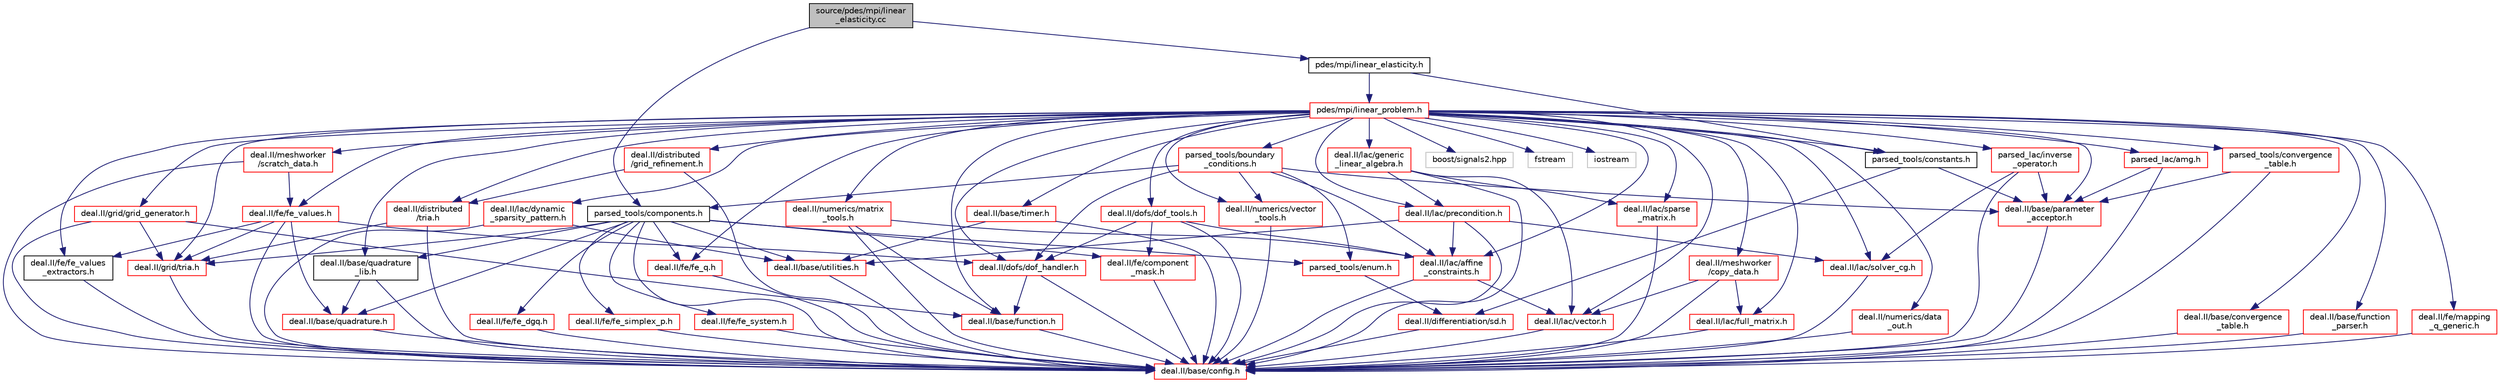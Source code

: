 digraph "source/pdes/mpi/linear_elasticity.cc"
{
 // LATEX_PDF_SIZE
  bgcolor="transparent";
  edge [fontname="Helvetica",fontsize="10",labelfontname="Helvetica",labelfontsize="10"];
  node [fontname="Helvetica",fontsize="10",shape=record];
  Node1 [label="source/pdes/mpi/linear\l_elasticity.cc",height=0.2,width=0.4,color="black", fillcolor="grey75", style="filled", fontcolor="black",tooltip=" "];
  Node1 -> Node2 [color="midnightblue",fontsize="10",style="solid",fontname="Helvetica"];
  Node2 [label="pdes/mpi/linear_elasticity.h",height=0.2,width=0.4,color="black",URL="$mpi_2linear__elasticity_8h.html",tooltip=" "];
  Node2 -> Node3 [color="midnightblue",fontsize="10",style="solid",fontname="Helvetica"];
  Node3 [label="parsed_tools/constants.h",height=0.2,width=0.4,color="black",URL="$constants_8h.html",tooltip=" "];
  Node3 -> Node4 [color="midnightblue",fontsize="10",style="solid",fontname="Helvetica"];
  Node4 [label="deal.II/base/parameter\l_acceptor.h",height=0.2,width=0.4,color="red",URL="/__w/fsi-suite/fsi-suite/deal.tag$parameter__acceptor_8h.html",tooltip=" "];
  Node4 -> Node5 [color="midnightblue",fontsize="10",style="solid",fontname="Helvetica"];
  Node5 [label="deal.II/base/config.h",height=0.2,width=0.4,color="red",URL="/__w/fsi-suite/fsi-suite/deal.tag$config_8h.html",tooltip=" "];
  Node3 -> Node34 [color="midnightblue",fontsize="10",style="solid",fontname="Helvetica"];
  Node34 [label="deal.II/differentiation/sd.h",height=0.2,width=0.4,color="red",URL="/__w/fsi-suite/fsi-suite/deal.tag$sd_8h.html",tooltip=" "];
  Node34 -> Node5 [color="midnightblue",fontsize="10",style="solid",fontname="Helvetica"];
  Node2 -> Node45 [color="midnightblue",fontsize="10",style="solid",fontname="Helvetica"];
  Node45 [label="pdes/mpi/linear_problem.h",height=0.2,width=0.4,color="red",URL="$linear__problem_8h.html",tooltip=" "];
  Node45 -> Node46 [color="midnightblue",fontsize="10",style="solid",fontname="Helvetica"];
  Node46 [label="deal.II/base/convergence\l_table.h",height=0.2,width=0.4,color="red",URL="/__w/fsi-suite/fsi-suite/deal.tag$convergence__table_8h.html",tooltip=" "];
  Node46 -> Node5 [color="midnightblue",fontsize="10",style="solid",fontname="Helvetica"];
  Node45 -> Node48 [color="midnightblue",fontsize="10",style="solid",fontname="Helvetica"];
  Node48 [label="deal.II/base/function.h",height=0.2,width=0.4,color="red",URL="/__w/fsi-suite/fsi-suite/deal.tag$function_8h.html",tooltip=" "];
  Node48 -> Node5 [color="midnightblue",fontsize="10",style="solid",fontname="Helvetica"];
  Node45 -> Node50 [color="midnightblue",fontsize="10",style="solid",fontname="Helvetica"];
  Node50 [label="deal.II/base/function\l_parser.h",height=0.2,width=0.4,color="red",URL="/__w/fsi-suite/fsi-suite/deal.tag$function__parser_8h.html",tooltip=" "];
  Node50 -> Node5 [color="midnightblue",fontsize="10",style="solid",fontname="Helvetica"];
  Node45 -> Node4 [color="midnightblue",fontsize="10",style="solid",fontname="Helvetica"];
  Node45 -> Node53 [color="midnightblue",fontsize="10",style="solid",fontname="Helvetica"];
  Node53 [label="deal.II/base/quadrature\l_lib.h",height=0.2,width=0.4,color="black",URL="/__w/fsi-suite/fsi-suite/deal.tag$quadrature__lib_8h.html",tooltip=" "];
  Node53 -> Node5 [color="midnightblue",fontsize="10",style="solid",fontname="Helvetica"];
  Node53 -> Node54 [color="midnightblue",fontsize="10",style="solid",fontname="Helvetica"];
  Node54 [label="deal.II/base/quadrature.h",height=0.2,width=0.4,color="red",URL="/__w/fsi-suite/fsi-suite/deal.tag$include_2deal_8II_2base_2quadrature_8h.html",tooltip=" "];
  Node54 -> Node5 [color="midnightblue",fontsize="10",style="solid",fontname="Helvetica"];
  Node45 -> Node55 [color="midnightblue",fontsize="10",style="solid",fontname="Helvetica"];
  Node55 [label="deal.II/base/timer.h",height=0.2,width=0.4,color="red",URL="/__w/fsi-suite/fsi-suite/deal.tag$timer_8h.html",tooltip=" "];
  Node55 -> Node5 [color="midnightblue",fontsize="10",style="solid",fontname="Helvetica"];
  Node55 -> Node19 [color="midnightblue",fontsize="10",style="solid",fontname="Helvetica"];
  Node19 [label="deal.II/base/utilities.h",height=0.2,width=0.4,color="red",URL="/__w/fsi-suite/fsi-suite/deal.tag$include_2deal_8II_2base_2utilities_8h.html",tooltip=" "];
  Node19 -> Node5 [color="midnightblue",fontsize="10",style="solid",fontname="Helvetica"];
  Node45 -> Node57 [color="midnightblue",fontsize="10",style="solid",fontname="Helvetica"];
  Node57 [label="deal.II/distributed\l/grid_refinement.h",height=0.2,width=0.4,color="red",URL="/__w/fsi-suite/fsi-suite/deal.tag$distributed_2grid__refinement_8h.html",tooltip=" "];
  Node57 -> Node5 [color="midnightblue",fontsize="10",style="solid",fontname="Helvetica"];
  Node57 -> Node58 [color="midnightblue",fontsize="10",style="solid",fontname="Helvetica"];
  Node58 [label="deal.II/distributed\l/tria.h",height=0.2,width=0.4,color="red",URL="/__w/fsi-suite/fsi-suite/deal.tag$distributed_2tria_8h.html",tooltip=" "];
  Node58 -> Node5 [color="midnightblue",fontsize="10",style="solid",fontname="Helvetica"];
  Node58 -> Node74 [color="midnightblue",fontsize="10",style="solid",fontname="Helvetica"];
  Node74 [label="deal.II/grid/tria.h",height=0.2,width=0.4,color="red",URL="/__w/fsi-suite/fsi-suite/deal.tag$grid_2tria_8h.html",tooltip=" "];
  Node74 -> Node5 [color="midnightblue",fontsize="10",style="solid",fontname="Helvetica"];
  Node45 -> Node58 [color="midnightblue",fontsize="10",style="solid",fontname="Helvetica"];
  Node45 -> Node90 [color="midnightblue",fontsize="10",style="solid",fontname="Helvetica"];
  Node90 [label="deal.II/dofs/dof_handler.h",height=0.2,width=0.4,color="red",URL="/__w/fsi-suite/fsi-suite/deal.tag$dofs_2dof__handler_8h.html",tooltip=" "];
  Node90 -> Node5 [color="midnightblue",fontsize="10",style="solid",fontname="Helvetica"];
  Node90 -> Node48 [color="midnightblue",fontsize="10",style="solid",fontname="Helvetica"];
  Node45 -> Node116 [color="midnightblue",fontsize="10",style="solid",fontname="Helvetica"];
  Node116 [label="deal.II/dofs/dof_tools.h",height=0.2,width=0.4,color="red",URL="/__w/fsi-suite/fsi-suite/deal.tag$dof__tools_8h.html",tooltip=" "];
  Node116 -> Node5 [color="midnightblue",fontsize="10",style="solid",fontname="Helvetica"];
  Node116 -> Node90 [color="midnightblue",fontsize="10",style="solid",fontname="Helvetica"];
  Node116 -> Node32 [color="midnightblue",fontsize="10",style="solid",fontname="Helvetica"];
  Node32 [label="deal.II/fe/component\l_mask.h",height=0.2,width=0.4,color="red",URL="/__w/fsi-suite/fsi-suite/deal.tag$component__mask_8h.html",tooltip=" "];
  Node32 -> Node5 [color="midnightblue",fontsize="10",style="solid",fontname="Helvetica"];
  Node116 -> Node117 [color="midnightblue",fontsize="10",style="solid",fontname="Helvetica"];
  Node117 [label="deal.II/lac/affine\l_constraints.h",height=0.2,width=0.4,color="red",URL="/__w/fsi-suite/fsi-suite/deal.tag$affine__constraints_8h.html",tooltip=" "];
  Node117 -> Node5 [color="midnightblue",fontsize="10",style="solid",fontname="Helvetica"];
  Node117 -> Node66 [color="midnightblue",fontsize="10",style="solid",fontname="Helvetica"];
  Node66 [label="deal.II/lac/vector.h",height=0.2,width=0.4,color="red",URL="/__w/fsi-suite/fsi-suite/deal.tag$vector_8h.html",tooltip=" "];
  Node66 -> Node5 [color="midnightblue",fontsize="10",style="solid",fontname="Helvetica"];
  Node45 -> Node123 [color="midnightblue",fontsize="10",style="solid",fontname="Helvetica"];
  Node123 [label="deal.II/fe/fe_q.h",height=0.2,width=0.4,color="red",URL="/__w/fsi-suite/fsi-suite/deal.tag$fe__q_8h.html",tooltip=" "];
  Node123 -> Node5 [color="midnightblue",fontsize="10",style="solid",fontname="Helvetica"];
  Node45 -> Node129 [color="midnightblue",fontsize="10",style="solid",fontname="Helvetica"];
  Node129 [label="deal.II/fe/fe_values.h",height=0.2,width=0.4,color="red",URL="/__w/fsi-suite/fsi-suite/deal.tag$fe_2fe__values_8h.html",tooltip=" "];
  Node129 -> Node5 [color="midnightblue",fontsize="10",style="solid",fontname="Helvetica"];
  Node129 -> Node54 [color="midnightblue",fontsize="10",style="solid",fontname="Helvetica"];
  Node129 -> Node90 [color="midnightblue",fontsize="10",style="solid",fontname="Helvetica"];
  Node129 -> Node108 [color="midnightblue",fontsize="10",style="solid",fontname="Helvetica"];
  Node108 [label="deal.II/fe/fe_values\l_extractors.h",height=0.2,width=0.4,color="black",URL="/__w/fsi-suite/fsi-suite/deal.tag$fe__values__extractors_8h.html",tooltip=" "];
  Node108 -> Node5 [color="midnightblue",fontsize="10",style="solid",fontname="Helvetica"];
  Node129 -> Node74 [color="midnightblue",fontsize="10",style="solid",fontname="Helvetica"];
  Node45 -> Node108 [color="midnightblue",fontsize="10",style="solid",fontname="Helvetica"];
  Node45 -> Node132 [color="midnightblue",fontsize="10",style="solid",fontname="Helvetica"];
  Node132 [label="deal.II/fe/mapping\l_q_generic.h",height=0.2,width=0.4,color="red",URL="/__w/fsi-suite/fsi-suite/deal.tag$mapping__q__generic_8h.html",tooltip=" "];
  Node132 -> Node5 [color="midnightblue",fontsize="10",style="solid",fontname="Helvetica"];
  Node45 -> Node137 [color="midnightblue",fontsize="10",style="solid",fontname="Helvetica"];
  Node137 [label="deal.II/grid/grid_generator.h",height=0.2,width=0.4,color="red",URL="/__w/fsi-suite/fsi-suite/deal.tag$grid__generator_8h.html",tooltip=" "];
  Node137 -> Node5 [color="midnightblue",fontsize="10",style="solid",fontname="Helvetica"];
  Node137 -> Node48 [color="midnightblue",fontsize="10",style="solid",fontname="Helvetica"];
  Node137 -> Node74 [color="midnightblue",fontsize="10",style="solid",fontname="Helvetica"];
  Node45 -> Node74 [color="midnightblue",fontsize="10",style="solid",fontname="Helvetica"];
  Node45 -> Node117 [color="midnightblue",fontsize="10",style="solid",fontname="Helvetica"];
  Node45 -> Node138 [color="midnightblue",fontsize="10",style="solid",fontname="Helvetica"];
  Node138 [label="deal.II/lac/dynamic\l_sparsity_pattern.h",height=0.2,width=0.4,color="red",URL="/__w/fsi-suite/fsi-suite/deal.tag$dynamic__sparsity__pattern_8h.html",tooltip=" "];
  Node138 -> Node5 [color="midnightblue",fontsize="10",style="solid",fontname="Helvetica"];
  Node138 -> Node19 [color="midnightblue",fontsize="10",style="solid",fontname="Helvetica"];
  Node45 -> Node113 [color="midnightblue",fontsize="10",style="solid",fontname="Helvetica"];
  Node113 [label="deal.II/lac/full_matrix.h",height=0.2,width=0.4,color="red",URL="/__w/fsi-suite/fsi-suite/deal.tag$full__matrix_8h.html",tooltip=" "];
  Node113 -> Node5 [color="midnightblue",fontsize="10",style="solid",fontname="Helvetica"];
  Node45 -> Node139 [color="midnightblue",fontsize="10",style="solid",fontname="Helvetica"];
  Node139 [label="deal.II/lac/generic\l_linear_algebra.h",height=0.2,width=0.4,color="red",URL="/__w/fsi-suite/fsi-suite/deal.tag$generic__linear__algebra_8h.html",tooltip=" "];
  Node139 -> Node5 [color="midnightblue",fontsize="10",style="solid",fontname="Helvetica"];
  Node139 -> Node149 [color="midnightblue",fontsize="10",style="solid",fontname="Helvetica"];
  Node149 [label="deal.II/lac/precondition.h",height=0.2,width=0.4,color="red",URL="/__w/fsi-suite/fsi-suite/deal.tag$precondition_8h.html",tooltip=" "];
  Node149 -> Node5 [color="midnightblue",fontsize="10",style="solid",fontname="Helvetica"];
  Node149 -> Node19 [color="midnightblue",fontsize="10",style="solid",fontname="Helvetica"];
  Node149 -> Node117 [color="midnightblue",fontsize="10",style="solid",fontname="Helvetica"];
  Node149 -> Node152 [color="midnightblue",fontsize="10",style="solid",fontname="Helvetica"];
  Node152 [label="deal.II/lac/solver_cg.h",height=0.2,width=0.4,color="red",URL="/__w/fsi-suite/fsi-suite/deal.tag$solver__cg_8h.html",tooltip=" "];
  Node152 -> Node5 [color="midnightblue",fontsize="10",style="solid",fontname="Helvetica"];
  Node139 -> Node148 [color="midnightblue",fontsize="10",style="solid",fontname="Helvetica"];
  Node148 [label="deal.II/lac/sparse\l_matrix.h",height=0.2,width=0.4,color="red",URL="/__w/fsi-suite/fsi-suite/deal.tag$sparse__matrix_8h.html",tooltip=" "];
  Node148 -> Node5 [color="midnightblue",fontsize="10",style="solid",fontname="Helvetica"];
  Node139 -> Node66 [color="midnightblue",fontsize="10",style="solid",fontname="Helvetica"];
  Node45 -> Node149 [color="midnightblue",fontsize="10",style="solid",fontname="Helvetica"];
  Node45 -> Node152 [color="midnightblue",fontsize="10",style="solid",fontname="Helvetica"];
  Node45 -> Node148 [color="midnightblue",fontsize="10",style="solid",fontname="Helvetica"];
  Node45 -> Node66 [color="midnightblue",fontsize="10",style="solid",fontname="Helvetica"];
  Node45 -> Node175 [color="midnightblue",fontsize="10",style="solid",fontname="Helvetica"];
  Node175 [label="deal.II/meshworker\l/copy_data.h",height=0.2,width=0.4,color="red",URL="/__w/fsi-suite/fsi-suite/deal.tag$copy__data_8h.html",tooltip=" "];
  Node175 -> Node5 [color="midnightblue",fontsize="10",style="solid",fontname="Helvetica"];
  Node175 -> Node113 [color="midnightblue",fontsize="10",style="solid",fontname="Helvetica"];
  Node175 -> Node66 [color="midnightblue",fontsize="10",style="solid",fontname="Helvetica"];
  Node45 -> Node176 [color="midnightblue",fontsize="10",style="solid",fontname="Helvetica"];
  Node176 [label="deal.II/meshworker\l/scratch_data.h",height=0.2,width=0.4,color="red",URL="/__w/fsi-suite/fsi-suite/deal.tag$scratch__data_8h.html",tooltip=" "];
  Node176 -> Node5 [color="midnightblue",fontsize="10",style="solid",fontname="Helvetica"];
  Node176 -> Node129 [color="midnightblue",fontsize="10",style="solid",fontname="Helvetica"];
  Node45 -> Node188 [color="midnightblue",fontsize="10",style="solid",fontname="Helvetica"];
  Node188 [label="deal.II/numerics/data\l_out.h",height=0.2,width=0.4,color="red",URL="/__w/fsi-suite/fsi-suite/deal.tag$numerics_2data__out_8h.html",tooltip=" "];
  Node188 -> Node5 [color="midnightblue",fontsize="10",style="solid",fontname="Helvetica"];
  Node45 -> Node197 [color="midnightblue",fontsize="10",style="solid",fontname="Helvetica"];
  Node197 [label="deal.II/numerics/matrix\l_tools.h",height=0.2,width=0.4,color="red",URL="/__w/fsi-suite/fsi-suite/deal.tag$matrix__tools_8h.html",tooltip=" "];
  Node197 -> Node5 [color="midnightblue",fontsize="10",style="solid",fontname="Helvetica"];
  Node197 -> Node48 [color="midnightblue",fontsize="10",style="solid",fontname="Helvetica"];
  Node197 -> Node117 [color="midnightblue",fontsize="10",style="solid",fontname="Helvetica"];
  Node45 -> Node199 [color="midnightblue",fontsize="10",style="solid",fontname="Helvetica"];
  Node199 [label="deal.II/numerics/vector\l_tools.h",height=0.2,width=0.4,color="red",URL="/__w/fsi-suite/fsi-suite/deal.tag$vector__tools_8h.html",tooltip=" "];
  Node199 -> Node5 [color="midnightblue",fontsize="10",style="solid",fontname="Helvetica"];
  Node45 -> Node216 [color="midnightblue",fontsize="10",style="solid",fontname="Helvetica"];
  Node216 [label="boost/signals2.hpp",height=0.2,width=0.4,color="grey75",tooltip=" "];
  Node45 -> Node217 [color="midnightblue",fontsize="10",style="solid",fontname="Helvetica"];
  Node217 [label="fstream",height=0.2,width=0.4,color="grey75",tooltip=" "];
  Node45 -> Node218 [color="midnightblue",fontsize="10",style="solid",fontname="Helvetica"];
  Node218 [label="iostream",height=0.2,width=0.4,color="grey75",tooltip=" "];
  Node45 -> Node219 [color="midnightblue",fontsize="10",style="solid",fontname="Helvetica"];
  Node219 [label="parsed_lac/amg.h",height=0.2,width=0.4,color="red",URL="$amg_8h.html",tooltip=" "];
  Node219 -> Node5 [color="midnightblue",fontsize="10",style="solid",fontname="Helvetica"];
  Node219 -> Node4 [color="midnightblue",fontsize="10",style="solid",fontname="Helvetica"];
  Node45 -> Node220 [color="midnightblue",fontsize="10",style="solid",fontname="Helvetica"];
  Node220 [label="parsed_lac/inverse\l_operator.h",height=0.2,width=0.4,color="red",URL="$inverse__operator_8h.html",tooltip=" "];
  Node220 -> Node5 [color="midnightblue",fontsize="10",style="solid",fontname="Helvetica"];
  Node220 -> Node4 [color="midnightblue",fontsize="10",style="solid",fontname="Helvetica"];
  Node220 -> Node152 [color="midnightblue",fontsize="10",style="solid",fontname="Helvetica"];
  Node45 -> Node235 [color="midnightblue",fontsize="10",style="solid",fontname="Helvetica"];
  Node235 [label="parsed_tools/boundary\l_conditions.h",height=0.2,width=0.4,color="red",URL="$boundary__conditions_8h.html",tooltip=" "];
  Node235 -> Node4 [color="midnightblue",fontsize="10",style="solid",fontname="Helvetica"];
  Node235 -> Node90 [color="midnightblue",fontsize="10",style="solid",fontname="Helvetica"];
  Node235 -> Node117 [color="midnightblue",fontsize="10",style="solid",fontname="Helvetica"];
  Node235 -> Node199 [color="midnightblue",fontsize="10",style="solid",fontname="Helvetica"];
  Node235 -> Node237 [color="midnightblue",fontsize="10",style="solid",fontname="Helvetica"];
  Node237 [label="parsed_tools/components.h",height=0.2,width=0.4,color="black",URL="$components_8h.html",tooltip=" "];
  Node237 -> Node5 [color="midnightblue",fontsize="10",style="solid",fontname="Helvetica"];
  Node237 -> Node54 [color="midnightblue",fontsize="10",style="solid",fontname="Helvetica"];
  Node237 -> Node53 [color="midnightblue",fontsize="10",style="solid",fontname="Helvetica"];
  Node237 -> Node19 [color="midnightblue",fontsize="10",style="solid",fontname="Helvetica"];
  Node237 -> Node32 [color="midnightblue",fontsize="10",style="solid",fontname="Helvetica"];
  Node237 -> Node238 [color="midnightblue",fontsize="10",style="solid",fontname="Helvetica"];
  Node238 [label="deal.II/fe/fe_dgq.h",height=0.2,width=0.4,color="red",URL="/__w/fsi-suite/fsi-suite/deal.tag$fe__dgq_8h.html",tooltip=" "];
  Node238 -> Node5 [color="midnightblue",fontsize="10",style="solid",fontname="Helvetica"];
  Node237 -> Node123 [color="midnightblue",fontsize="10",style="solid",fontname="Helvetica"];
  Node237 -> Node239 [color="midnightblue",fontsize="10",style="solid",fontname="Helvetica"];
  Node239 [label="deal.II/fe/fe_simplex_p.h",height=0.2,width=0.4,color="red",URL="/__w/fsi-suite/fsi-suite/deal.tag$fe__simplex__p_8h.html",tooltip=" "];
  Node239 -> Node5 [color="midnightblue",fontsize="10",style="solid",fontname="Helvetica"];
  Node237 -> Node241 [color="midnightblue",fontsize="10",style="solid",fontname="Helvetica"];
  Node241 [label="deal.II/fe/fe_system.h",height=0.2,width=0.4,color="red",URL="/__w/fsi-suite/fsi-suite/deal.tag$fe__system_8h.html",tooltip=" "];
  Node241 -> Node5 [color="midnightblue",fontsize="10",style="solid",fontname="Helvetica"];
  Node237 -> Node74 [color="midnightblue",fontsize="10",style="solid",fontname="Helvetica"];
  Node237 -> Node243 [color="midnightblue",fontsize="10",style="solid",fontname="Helvetica"];
  Node243 [label="parsed_tools/enum.h",height=0.2,width=0.4,color="red",URL="$enum_8h.html",tooltip=" "];
  Node243 -> Node34 [color="midnightblue",fontsize="10",style="solid",fontname="Helvetica"];
  Node235 -> Node243 [color="midnightblue",fontsize="10",style="solid",fontname="Helvetica"];
  Node45 -> Node3 [color="midnightblue",fontsize="10",style="solid",fontname="Helvetica"];
  Node45 -> Node247 [color="midnightblue",fontsize="10",style="solid",fontname="Helvetica"];
  Node247 [label="parsed_tools/convergence\l_table.h",height=0.2,width=0.4,color="red",URL="$convergence__table_8h.html",tooltip=" "];
  Node247 -> Node5 [color="midnightblue",fontsize="10",style="solid",fontname="Helvetica"];
  Node247 -> Node4 [color="midnightblue",fontsize="10",style="solid",fontname="Helvetica"];
  Node1 -> Node237 [color="midnightblue",fontsize="10",style="solid",fontname="Helvetica"];
}
